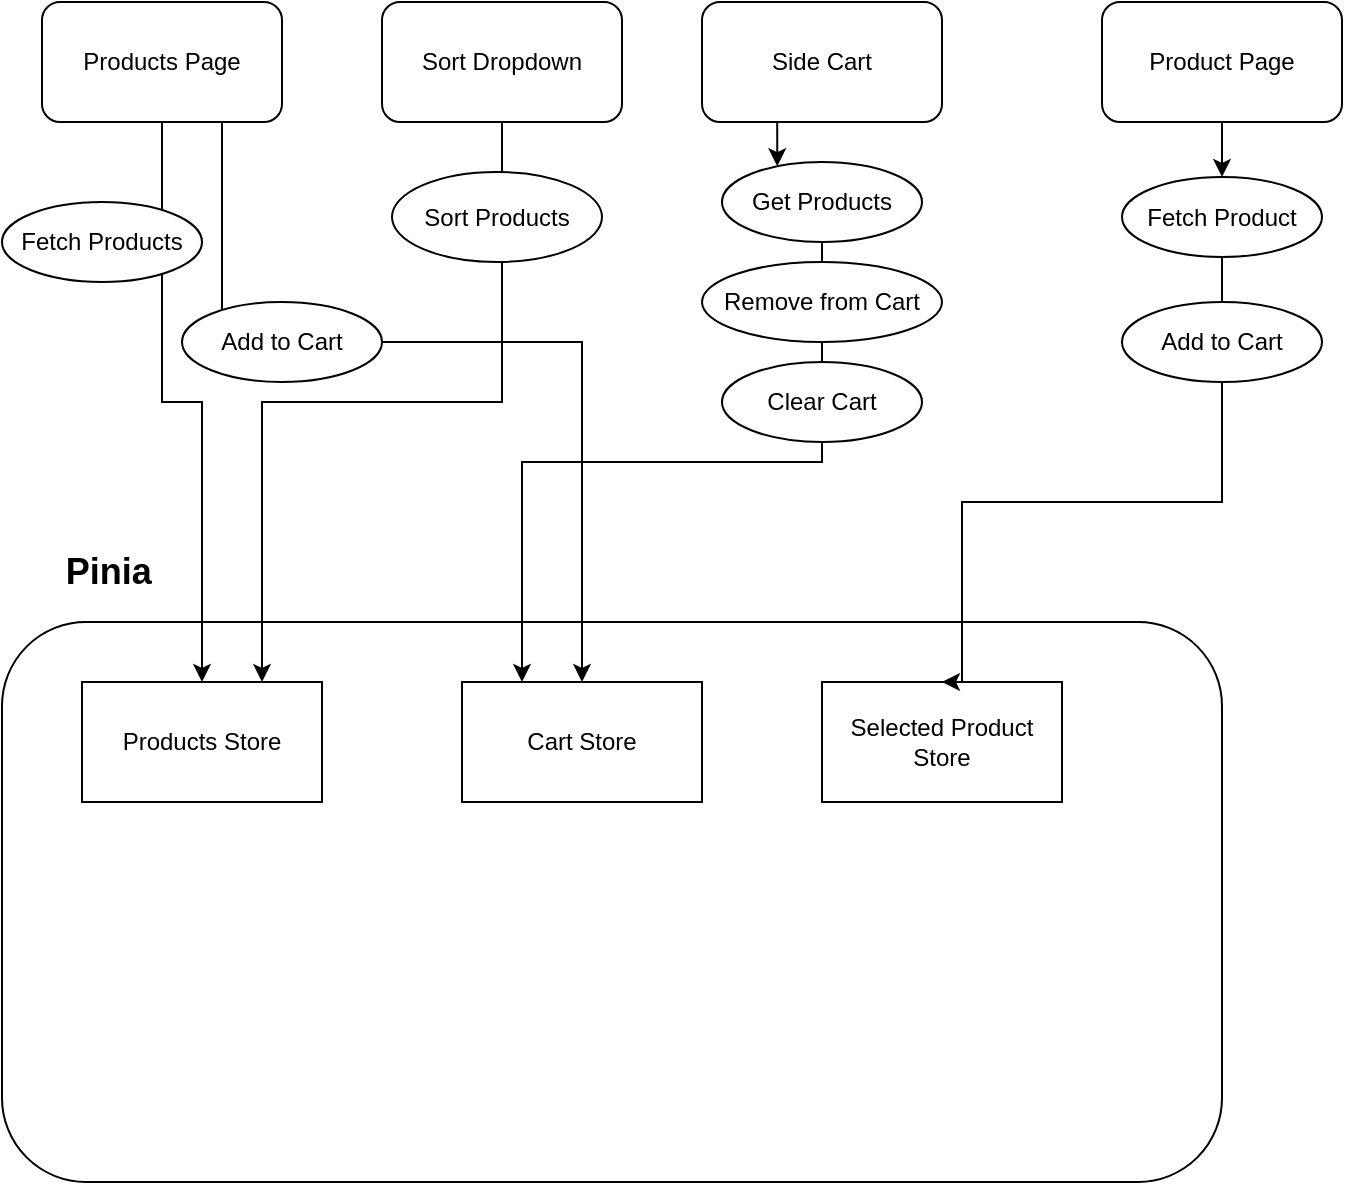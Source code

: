 <mxfile version="27.2.0">
  <diagram name="Page-1" id="k0O-IrG4hoepx7qbGlG3">
    <mxGraphModel dx="1360" dy="751" grid="1" gridSize="10" guides="1" tooltips="1" connect="1" arrows="1" fold="1" page="1" pageScale="1" pageWidth="850" pageHeight="1100" math="0" shadow="0">
      <root>
        <mxCell id="0" />
        <mxCell id="1" parent="0" />
        <mxCell id="6EVoZI2vNyR3V_LeO-Q5-1" value="" style="rounded=0;whiteSpace=wrap;html=1;" parent="1" vertex="1">
          <mxGeometry x="150" y="750" width="120" height="60" as="geometry" />
        </mxCell>
        <mxCell id="6EVoZI2vNyR3V_LeO-Q5-2" value="" style="rounded=1;whiteSpace=wrap;html=1;" parent="1" vertex="1">
          <mxGeometry x="110" y="720" width="610" height="280" as="geometry" />
        </mxCell>
        <mxCell id="6EVoZI2vNyR3V_LeO-Q5-3" value="Selected Product Store" style="rounded=0;whiteSpace=wrap;html=1;" parent="1" vertex="1">
          <mxGeometry x="520" y="750" width="120" height="60" as="geometry" />
        </mxCell>
        <mxCell id="6EVoZI2vNyR3V_LeO-Q5-4" value="Cart Store" style="rounded=0;whiteSpace=wrap;html=1;" parent="1" vertex="1">
          <mxGeometry x="340" y="750" width="120" height="60" as="geometry" />
        </mxCell>
        <mxCell id="6EVoZI2vNyR3V_LeO-Q5-5" value="Products Store" style="rounded=0;whiteSpace=wrap;html=1;" parent="1" vertex="1">
          <mxGeometry x="150" y="750" width="120" height="60" as="geometry" />
        </mxCell>
        <mxCell id="6EVoZI2vNyR3V_LeO-Q5-6" value="&lt;b&gt;&lt;font style=&quot;font-size: 18px;&quot;&gt;Pinia&lt;/font&gt;&lt;/b&gt;&amp;nbsp;" style="text;strokeColor=none;align=center;fillColor=none;html=1;verticalAlign=middle;whiteSpace=wrap;rounded=0;" parent="1" vertex="1">
          <mxGeometry x="110" y="680" width="110" height="30" as="geometry" />
        </mxCell>
        <mxCell id="Fpq2lhmmF9fSKZrgBPk6-5" style="edgeStyle=orthogonalEdgeStyle;rounded=0;orthogonalLoop=1;jettySize=auto;html=1;" edge="1" parent="1" source="Fpq2lhmmF9fSKZrgBPk6-1" target="6EVoZI2vNyR3V_LeO-Q5-5">
          <mxGeometry relative="1" as="geometry" />
        </mxCell>
        <mxCell id="Fpq2lhmmF9fSKZrgBPk6-10" style="edgeStyle=orthogonalEdgeStyle;rounded=0;orthogonalLoop=1;jettySize=auto;html=1;exitX=0.75;exitY=1;exitDx=0;exitDy=0;" edge="1" parent="1" source="Fpq2lhmmF9fSKZrgBPk6-1" target="6EVoZI2vNyR3V_LeO-Q5-4">
          <mxGeometry relative="1" as="geometry">
            <Array as="points">
              <mxPoint x="220" y="580" />
              <mxPoint x="400" y="580" />
            </Array>
          </mxGeometry>
        </mxCell>
        <mxCell id="Fpq2lhmmF9fSKZrgBPk6-1" value="Products Page" style="rounded=1;whiteSpace=wrap;html=1;" vertex="1" parent="1">
          <mxGeometry x="130" y="410" width="120" height="60" as="geometry" />
        </mxCell>
        <mxCell id="Fpq2lhmmF9fSKZrgBPk6-16" style="edgeStyle=orthogonalEdgeStyle;rounded=0;orthogonalLoop=1;jettySize=auto;html=1;entryX=0.5;entryY=0;entryDx=0;entryDy=0;" edge="1" parent="1" source="Fpq2lhmmF9fSKZrgBPk6-17" target="6EVoZI2vNyR3V_LeO-Q5-3">
          <mxGeometry relative="1" as="geometry">
            <Array as="points">
              <mxPoint x="720" y="660" />
              <mxPoint x="590" y="660" />
              <mxPoint x="590" y="750" />
            </Array>
          </mxGeometry>
        </mxCell>
        <mxCell id="Fpq2lhmmF9fSKZrgBPk6-2" value="Product Page" style="rounded=1;whiteSpace=wrap;html=1;" vertex="1" parent="1">
          <mxGeometry x="660" y="410" width="120" height="60" as="geometry" />
        </mxCell>
        <mxCell id="Fpq2lhmmF9fSKZrgBPk6-9" style="edgeStyle=orthogonalEdgeStyle;rounded=0;orthogonalLoop=1;jettySize=auto;html=1;exitX=0.5;exitY=1;exitDx=0;exitDy=0;entryX=0.25;entryY=0;entryDx=0;entryDy=0;" edge="1" parent="1" source="Fpq2lhmmF9fSKZrgBPk6-12" target="6EVoZI2vNyR3V_LeO-Q5-4">
          <mxGeometry relative="1" as="geometry" />
        </mxCell>
        <mxCell id="Fpq2lhmmF9fSKZrgBPk6-3" value="Side Cart" style="rounded=1;whiteSpace=wrap;html=1;" vertex="1" parent="1">
          <mxGeometry x="460" y="410" width="120" height="60" as="geometry" />
        </mxCell>
        <mxCell id="Fpq2lhmmF9fSKZrgBPk6-7" style="edgeStyle=orthogonalEdgeStyle;rounded=0;orthogonalLoop=1;jettySize=auto;html=1;exitX=0.5;exitY=1;exitDx=0;exitDy=0;entryX=0.75;entryY=0;entryDx=0;entryDy=0;" edge="1" parent="1" source="Fpq2lhmmF9fSKZrgBPk6-4" target="6EVoZI2vNyR3V_LeO-Q5-5">
          <mxGeometry relative="1" as="geometry">
            <mxPoint x="310" y="580" as="targetPoint" />
          </mxGeometry>
        </mxCell>
        <mxCell id="Fpq2lhmmF9fSKZrgBPk6-4" value="Sort Dropdown" style="rounded=1;whiteSpace=wrap;html=1;" vertex="1" parent="1">
          <mxGeometry x="300" y="410" width="120" height="60" as="geometry" />
        </mxCell>
        <mxCell id="Fpq2lhmmF9fSKZrgBPk6-6" value="Fetch Products" style="ellipse;whiteSpace=wrap;html=1;" vertex="1" parent="1">
          <mxGeometry x="110" y="510" width="100" height="40" as="geometry" />
        </mxCell>
        <mxCell id="Fpq2lhmmF9fSKZrgBPk6-8" value="Sort Products" style="ellipse;whiteSpace=wrap;html=1;" vertex="1" parent="1">
          <mxGeometry x="305" y="495" width="105" height="45" as="geometry" />
        </mxCell>
        <mxCell id="Fpq2lhmmF9fSKZrgBPk6-11" value="&lt;div&gt;Add to Cart&lt;/div&gt;" style="ellipse;whiteSpace=wrap;html=1;" vertex="1" parent="1">
          <mxGeometry x="200" y="560" width="100" height="40" as="geometry" />
        </mxCell>
        <mxCell id="Fpq2lhmmF9fSKZrgBPk6-13" value="" style="edgeStyle=orthogonalEdgeStyle;rounded=0;orthogonalLoop=1;jettySize=auto;html=1;exitX=0.5;exitY=1;exitDx=0;exitDy=0;entryX=0.25;entryY=0;entryDx=0;entryDy=0;" edge="1" parent="1" source="Fpq2lhmmF9fSKZrgBPk6-3" target="Fpq2lhmmF9fSKZrgBPk6-12">
          <mxGeometry relative="1" as="geometry">
            <mxPoint x="520" y="470" as="sourcePoint" />
            <mxPoint x="370" y="750" as="targetPoint" />
          </mxGeometry>
        </mxCell>
        <mxCell id="Fpq2lhmmF9fSKZrgBPk6-12" value="Get Products" style="ellipse;whiteSpace=wrap;html=1;" vertex="1" parent="1">
          <mxGeometry x="470" y="490" width="100" height="40" as="geometry" />
        </mxCell>
        <mxCell id="Fpq2lhmmF9fSKZrgBPk6-14" value="Remove from Cart" style="ellipse;whiteSpace=wrap;html=1;" vertex="1" parent="1">
          <mxGeometry x="460" y="540" width="120" height="40" as="geometry" />
        </mxCell>
        <mxCell id="Fpq2lhmmF9fSKZrgBPk6-15" value="Clear Cart" style="ellipse;whiteSpace=wrap;html=1;" vertex="1" parent="1">
          <mxGeometry x="470" y="590" width="100" height="40" as="geometry" />
        </mxCell>
        <mxCell id="Fpq2lhmmF9fSKZrgBPk6-18" value="" style="edgeStyle=orthogonalEdgeStyle;rounded=0;orthogonalLoop=1;jettySize=auto;html=1;entryX=0.5;entryY=0;entryDx=0;entryDy=0;" edge="1" parent="1" source="Fpq2lhmmF9fSKZrgBPk6-2" target="Fpq2lhmmF9fSKZrgBPk6-17">
          <mxGeometry relative="1" as="geometry">
            <mxPoint x="720" y="470" as="sourcePoint" />
            <mxPoint x="580" y="750" as="targetPoint" />
            <Array as="points" />
          </mxGeometry>
        </mxCell>
        <mxCell id="Fpq2lhmmF9fSKZrgBPk6-17" value="Fetch Product" style="ellipse;whiteSpace=wrap;html=1;" vertex="1" parent="1">
          <mxGeometry x="670" y="497.5" width="100" height="40" as="geometry" />
        </mxCell>
        <mxCell id="Fpq2lhmmF9fSKZrgBPk6-19" value="&lt;div&gt;Add to Cart&lt;/div&gt;" style="ellipse;whiteSpace=wrap;html=1;" vertex="1" parent="1">
          <mxGeometry x="670" y="560" width="100" height="40" as="geometry" />
        </mxCell>
      </root>
    </mxGraphModel>
  </diagram>
</mxfile>
